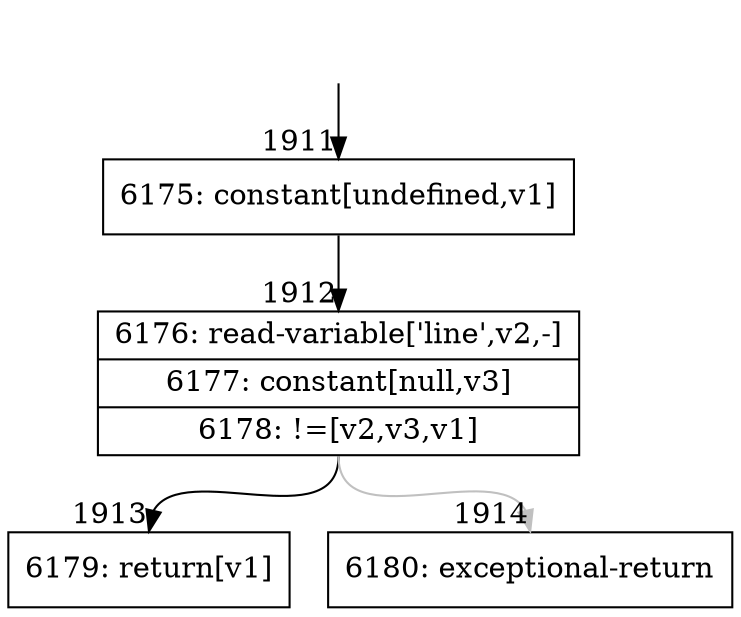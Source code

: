 digraph {
rankdir="TD"
BB_entry174[shape=none,label=""];
BB_entry174 -> BB1911 [tailport=s, headport=n, headlabel="    1911"]
BB1911 [shape=record label="{6175: constant[undefined,v1]}" ] 
BB1911 -> BB1912 [tailport=s, headport=n, headlabel="      1912"]
BB1912 [shape=record label="{6176: read-variable['line',v2,-]|6177: constant[null,v3]|6178: !=[v2,v3,v1]}" ] 
BB1912 -> BB1913 [tailport=s, headport=n, headlabel="      1913"]
BB1912 -> BB1914 [tailport=s, headport=n, color=gray, headlabel="      1914"]
BB1913 [shape=record label="{6179: return[v1]}" ] 
BB1914 [shape=record label="{6180: exceptional-return}" ] 
//#$~ 2383
}
